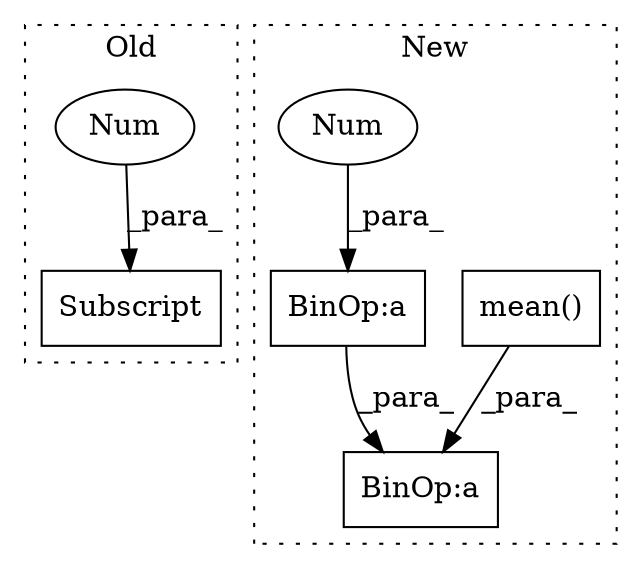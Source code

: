 digraph G {
subgraph cluster0 {
1 [label="Subscript" a="63" s="403,0" l="11,0" shape="box"];
3 [label="Num" a="76" s="411" l="2" shape="ellipse"];
label = "Old";
style="dotted";
}
subgraph cluster1 {
2 [label="mean()" a="75" s="414" l="62" shape="box"];
4 [label="BinOp:a" a="82" s="754" l="19" shape="box"];
5 [label="BinOp:a" a="82" s="793" l="3" shape="box"];
6 [label="Num" a="76" s="789" l="4" shape="ellipse"];
label = "New";
style="dotted";
}
2 -> 4 [label="_para_"];
3 -> 1 [label="_para_"];
5 -> 4 [label="_para_"];
6 -> 5 [label="_para_"];
}